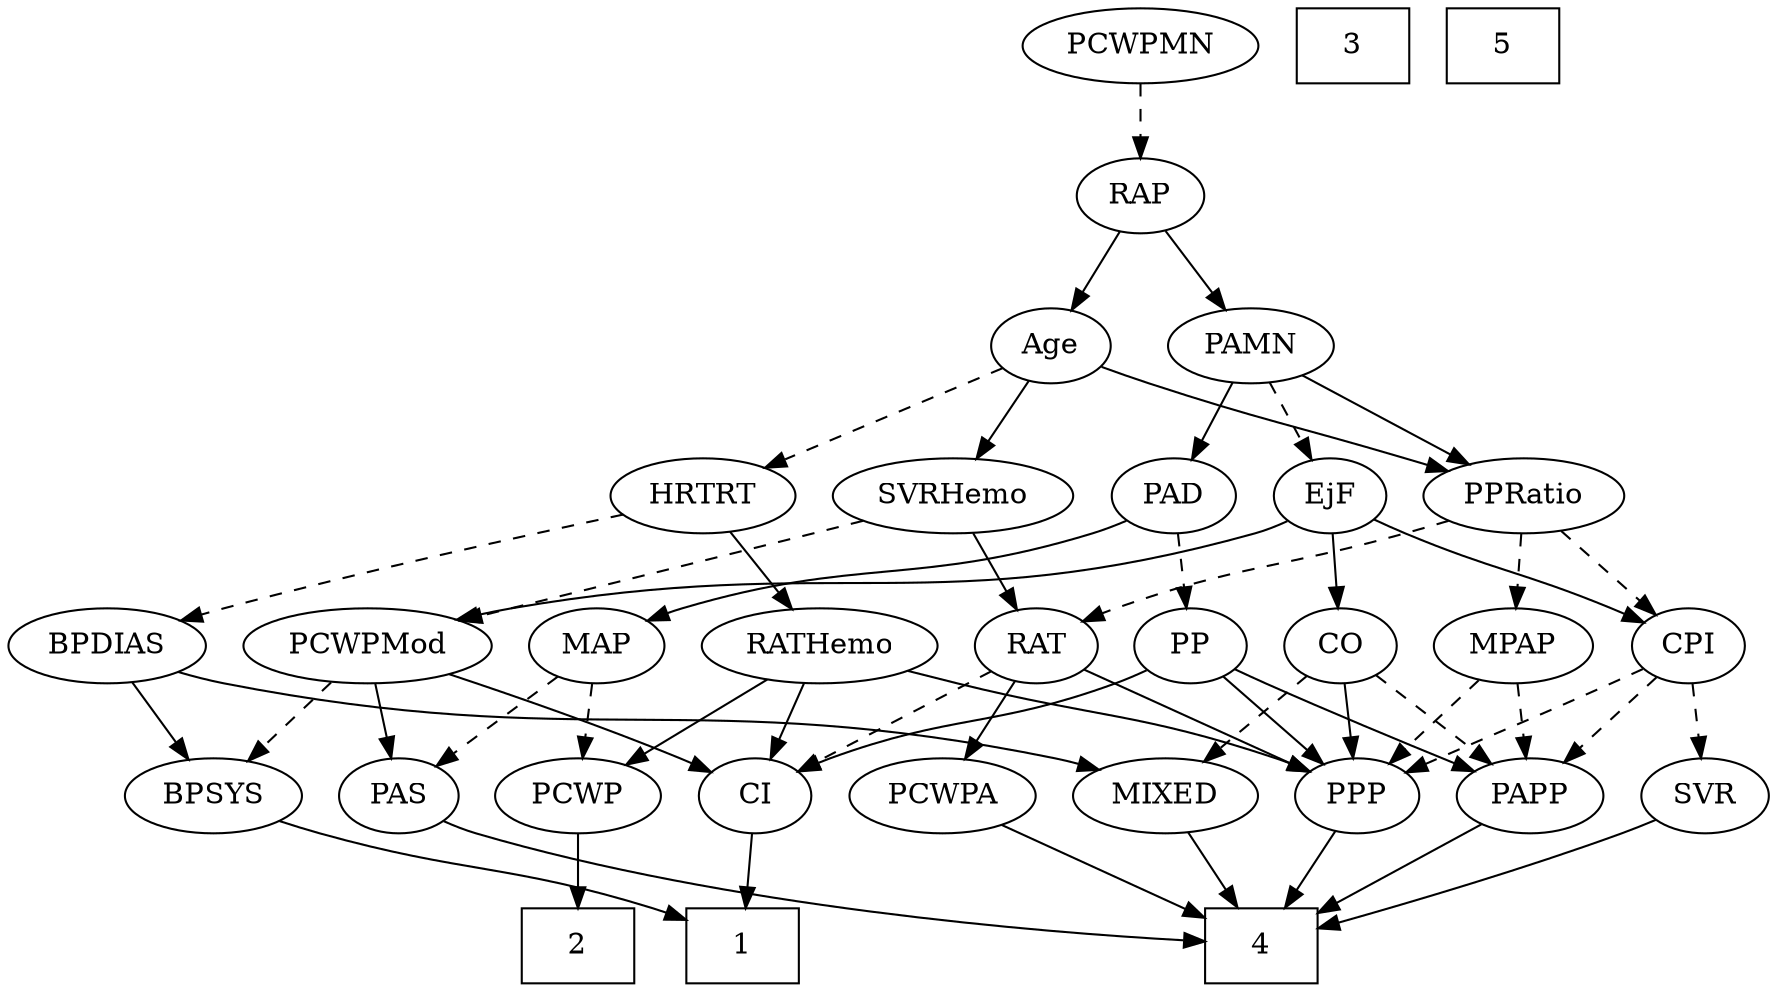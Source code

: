 strict digraph {
	graph [bb="0,0,785.19,468"];
	node [label="\N"];
	1	[height=0.5,
		pos="326.25,18",
		shape=box,
		width=0.75];
	2	[height=0.5,
		pos="250.25,18",
		shape=box,
		width=0.75];
	3	[height=0.5,
		pos="598.25,450",
		shape=box,
		width=0.75];
	4	[height=0.5,
		pos="559.25,18",
		shape=box,
		width=0.75];
	5	[height=0.5,
		pos="670.25,450",
		shape=box,
		width=0.75];
	Age	[height=0.5,
		pos="463.25,306",
		width=0.75];
	SVRHemo	[height=0.5,
		pos="418.25,234",
		width=1.3902];
	Age -> SVRHemo	[pos="e,429.04,251.8 453.04,289.12 447.56,280.59 440.67,269.89 434.48,260.25",
		style=solid];
	PPRatio	[height=0.5,
		pos="674.25,234",
		width=1.1013];
	Age -> PPRatio	[pos="e,643.99,245.7 485.97,295.86 492.77,293.22 500.28,290.41 507.25,288 559.08,270.11 573.11,268.99 625.25,252 628.19,251.04 631.23,\
250.03 634.28,249.01",
		style=solid];
	HRTRT	[height=0.5,
		pos="310.25,234",
		width=1.1013];
	Age -> HRTRT	[pos="e,337.14,247.3 441.65,295.12 416.9,283.8 375.94,265.06 346.32,251.51",
		style=dashed];
	EjF	[height=0.5,
		pos="589.25,234",
		width=0.75];
	CO	[height=0.5,
		pos="592.25,162",
		width=0.75];
	EjF -> CO	[pos="e,591.51,180.1 589.99,215.7 590.32,207.98 590.72,198.71 591.08,190.11",
		style=solid];
	CPI	[height=0.5,
		pos="752.25,162",
		width=0.75];
	EjF -> CPI	[pos="e,731.03,173.3 610.46,222.7 615.3,220.44 620.43,218.09 625.25,216 665.15,198.7 676.34,197.3 716.25,180 718.05,179.22 719.9,178.4 \
721.77,177.56",
		style=solid];
	PCWPMod	[height=0.5,
		pos="154.25,162",
		width=1.4443];
	EjF -> PCWPMod	[pos="e,191.76,174.51 568.76,221.89 563.81,219.6 558.44,217.46 553.25,216 407.8,175.17 363.63,208.38 215.25,180 210.81,179.15 206.23,178.14 \
201.67,177.04",
		style=solid];
	RAP	[height=0.5,
		pos="503.25,378",
		width=0.77632];
	RAP -> Age	[pos="e,472.47,323.15 493.97,360.76 489.07,352.19 482.96,341.49 477.48,331.9",
		style=solid];
	PAMN	[height=0.5,
		pos="552.25,306",
		width=1.011];
	RAP -> PAMN	[pos="e,540.83,323.31 514.37,361.12 520.48,352.38 528.2,341.35 535.07,331.54",
		style=solid];
	MIXED	[height=0.5,
		pos="517.25,90",
		width=1.1193];
	MIXED -> 4	[pos="e,548.78,36.447 527.2,72.411 532.08,64.285 538.06,54.307 543.54,45.184",
		style=solid];
	MPAP	[height=0.5,
		pos="672.25,162",
		width=0.97491];
	PPP	[height=0.5,
		pos="602.25,90",
		width=0.75];
	MPAP -> PPP	[pos="e,616.78,105.54 656.71,145.46 647.12,135.87 634.66,123.42 624.08,112.84",
		style=dashed];
	PAPP	[height=0.5,
		pos="679.25,90",
		width=0.88464];
	MPAP -> PAPP	[pos="e,677.54,108.1 673.98,143.7 674.75,135.98 675.68,126.71 676.54,118.11",
		style=dashed];
	BPSYS	[height=0.5,
		pos="87.246,90",
		width=1.0471];
	BPSYS -> 1	[pos="e,298.94,31.328 115.91,78.045 121.92,75.911 128.26,73.785 134.25,72 200.78,52.161 220.29,57.655 286.25,36 287.29,35.659 288.34,35.302 \
289.39,34.931",
		style=solid];
	PAD	[height=0.5,
		pos="515.25,234",
		width=0.79437];
	MAP	[height=0.5,
		pos="255.25,162",
		width=0.84854];
	PAD -> MAP	[pos="e,278.63,173.89 493.47,222.25 488.24,219.95 482.62,217.71 477.25,216 398.67,191.01 374.05,204.26 295.25,180 292.85,179.26 290.4,\
178.43 287.95,177.54",
		style=solid];
	PP	[height=0.5,
		pos="520.25,162",
		width=0.75];
	PAD -> PP	[pos="e,519.02,180.1 516.48,215.7 517.03,207.98 517.7,198.71 518.31,190.11",
		style=dashed];
	CO -> MIXED	[pos="e,533.97,106.61 577.07,146.83 566.82,137.27 553.06,124.43 541.33,113.48",
		style=dashed];
	CO -> PPP	[pos="e,599.78,108.28 594.67,144.05 595.77,136.35 597.1,127.03 598.34,118.36",
		style=solid];
	CO -> PAPP	[pos="e,661.63,105.18 609.02,147.5 621.65,137.34 639.19,123.23 653.58,111.65",
		style=dashed];
	PAS	[height=0.5,
		pos="170.25,90",
		width=0.75];
	PAS -> 4	[pos="e,532.09,20.378 190.78,78.047 195.73,75.759 201.09,73.568 206.25,72 318.02,38.024 456.58,25.347 521.88,21.025",
		style=solid];
	PAMN -> EjF	[pos="e,580.54,251.47 561.01,288.41 565.44,280.04 570.9,269.71 575.84,260.37",
		style=dashed];
	PAMN -> PAD	[pos="e,523.95,251.47 543.48,288.41 539.05,280.04 533.59,269.71 528.66,260.37",
		style=solid];
	PAMN -> PPRatio	[pos="e,650.57,248.58 575.19,291.83 593.95,281.07 620.71,265.72 641.68,253.68",
		style=solid];
	RATHemo	[height=0.5,
		pos="353.25,162",
		width=1.3721];
	RATHemo -> PPP	[pos="e,581.62,101.65 390.31,150.01 397.56,147.95 405.13,145.86 412.25,144 480.26,126.26 499.87,131.14 566.25,108 568.16,107.33 570.1,\
106.6 572.04,105.82",
		style=solid];
	PCWP	[height=0.5,
		pos="250.25,90",
		width=0.97491];
	RATHemo -> PCWP	[pos="e,270.46,104.74 330.9,145.81 315.72,135.5 295.51,121.76 279.12,110.62",
		style=solid];
	CI	[height=0.5,
		pos="330.25,90",
		width=0.75];
	RATHemo -> CI	[pos="e,335.76,107.79 347.68,144.05 345.05,136.06 341.85,126.33 338.92,117.4",
		style=solid];
	SVR	[height=0.5,
		pos="757.25,90",
		width=0.77632];
	CPI -> SVR	[pos="e,756.02,108.1 753.48,143.7 754.03,135.98 754.7,126.71 755.31,118.11",
		style=dashed];
	CPI -> PPP	[pos="e,623.55,101.1 730.94,150.9 726.11,148.62 721.01,146.22 716.25,144 681.65,127.85 672.84,124.15 638.25,108 636.46,107.17 634.63,106.31 \
632.78,105.44",
		style=dashed];
	CPI -> PAPP	[pos="e,694.75,105.87 737.47,146.83 727.29,137.07 713.56,123.9 701.99,112.8",
		style=dashed];
	RAT	[height=0.5,
		pos="448.25,162",
		width=0.75827];
	PCWPA	[height=0.5,
		pos="417.25,90",
		width=1.1555];
	RAT -> PCWPA	[pos="e,424.76,107.96 440.9,144.41 437.32,136.34 432.94,126.43 428.92,117.35",
		style=solid];
	RAT -> PPP	[pos="e,580.97,101.17 469.9,150.66 474.62,148.44 479.59,146.12 484.25,144 520.47,127.5 530.03,124.5 566.25,108 568.04,107.18 569.88,106.34 \
571.73,105.48",
		style=solid];
	RAT -> CI	[pos="e,349.67,102.52 428.5,149.28 409.32,137.91 380.03,120.53 358.41,107.71",
		style=dashed];
	SVR -> 4	[pos="e,586.35,26.902 735.51,78.519 730.54,76.261 725.25,73.965 720.25,72 678.3,55.519 628.92,39.788 596.01,29.809",
		style=solid];
	PCWPMod -> BPSYS	[pos="e,102.24,106.67 138.71,144.76 129.96,135.62 118.89,124.06 109.26,114",
		style=dashed];
	PCWPMod -> PAS	[pos="e,166.34,108.1 158.2,143.7 159.96,135.98 162.08,126.71 164.05,118.11",
		style=solid];
	PCWPMod -> CI	[pos="e,309.05,101.35 189.36,148.58 217.86,138.29 258.96,122.98 294.25,108 296.06,107.23 297.92,106.42 299.78,105.59",
		style=solid];
	PCWPA -> 4	[pos="e,532.04,32.409 443.62,75.998 465.95,64.989 498.19,49.098 522.96,36.89",
		style=solid];
	PCWPMN	[height=0.5,
		pos="503.25,450",
		width=1.3902];
	PCWPMN -> RAP	[pos="e,503.25,396.1 503.25,431.7 503.25,423.98 503.25,414.71 503.25,406.11",
		style=dashed];
	SVRHemo -> RAT	[pos="e,441.05,179.79 425.51,216.05 428.97,207.97 433.19,198.12 437.06,189.11",
		style=solid];
	SVRHemo -> PCWPMod	[pos="e,193.25,174.04 380.85,222.01 373.69,219.96 366.25,217.88 359.25,216 295.54,198.86 279.03,196.86 215.25,180 211.24,178.94 207.09,\
177.83 202.93,176.69",
		style=dashed];
	BPDIAS	[height=0.5,
		pos="42.246,162",
		width=1.1735];
	BPDIAS -> MIXED	[pos="e,488.03,102.41 72.952,149.52 79.57,147.4 86.581,145.41 93.246,144 257.05,109.31 304.66,143.69 468.25,108 471.6,107.27 475.05,106.38 \
478.48,105.39",
		style=solid];
	BPDIAS -> BPSYS	[pos="e,76.658,107.47 52.911,144.41 58.347,135.95 65.071,125.49 71.125,116.08",
		style=solid];
	MAP -> PAS	[pos="e,186.56,104.43 238.05,146.83 225.47,136.48 208.26,122.31 194.32,110.83",
		style=dashed];
	MAP -> PCWP	[pos="e,251.47,108.1 254.01,143.7 253.46,135.98 252.8,126.71 252.18,118.11",
		style=dashed];
	PP -> PPP	[pos="e,586.36,104.56 536.45,147.17 548.43,136.94 564.94,122.85 578.42,111.34",
		style=solid];
	PP -> CI	[pos="e,351.34,101.59 499.15,150.41 494.31,148.16 489.15,145.89 484.25,144 433.1,124.24 417.39,127.76 366.25,108 364.41,107.29 362.53,\
106.53 360.65,105.73",
		style=solid];
	PP -> PAPP	[pos="e,654.16,101.51 541.51,150.81 546.34,148.54 551.46,146.16 556.25,144 585.99,130.57 620.1,115.94 644.84,105.45",
		style=solid];
	PPP -> 4	[pos="e,569.87,36.292 592.49,73.116 587.38,64.801 581,54.41 575.19,44.963",
		style=solid];
	PPRatio -> MPAP	[pos="e,672.73,180.1 673.75,215.7 673.53,207.98 673.27,198.71 673.02,190.11",
		style=dashed];
	PPRatio -> CPI	[pos="e,736.83,176.83 691.56,217.46 702.68,207.49 717.24,194.41 729.32,183.58",
		style=dashed];
	PPRatio -> RAT	[pos="e,469.28,173.76 644.32,222.17 638.05,220.03 631.46,217.87 625.25,216 563.31,197.38 545.1,201.91 484.25,180 482.39,179.33 480.51,\
178.6 478.62,177.83",
		style=dashed];
	PCWP -> 2	[pos="e,250.25,36.104 250.25,71.697 250.25,63.983 250.25,54.712 250.25,46.112",
		style=solid];
	CI -> 1	[pos="e,327.22,36.104 329.26,71.697 328.82,63.983 328.29,54.712 327.8,46.112",
		style=solid];
	PAPP -> 4	[pos="e,586.41,34.846 657.79,76.485 640.41,66.346 615.54,51.84 595.14,39.937",
		style=solid];
	HRTRT -> RATHemo	[pos="e,342.83,179.96 320.44,216.41 325.56,208.08 331.87,197.8 337.59,188.49",
		style=solid];
	HRTRT -> BPDIAS	[pos="e,73.95,174.02 275.06,225.34 231.94,215.74 156.78,198.31 93.246,180 90.107,179.1 86.874,178.12 83.629,177.11",
		style=dashed];
}
